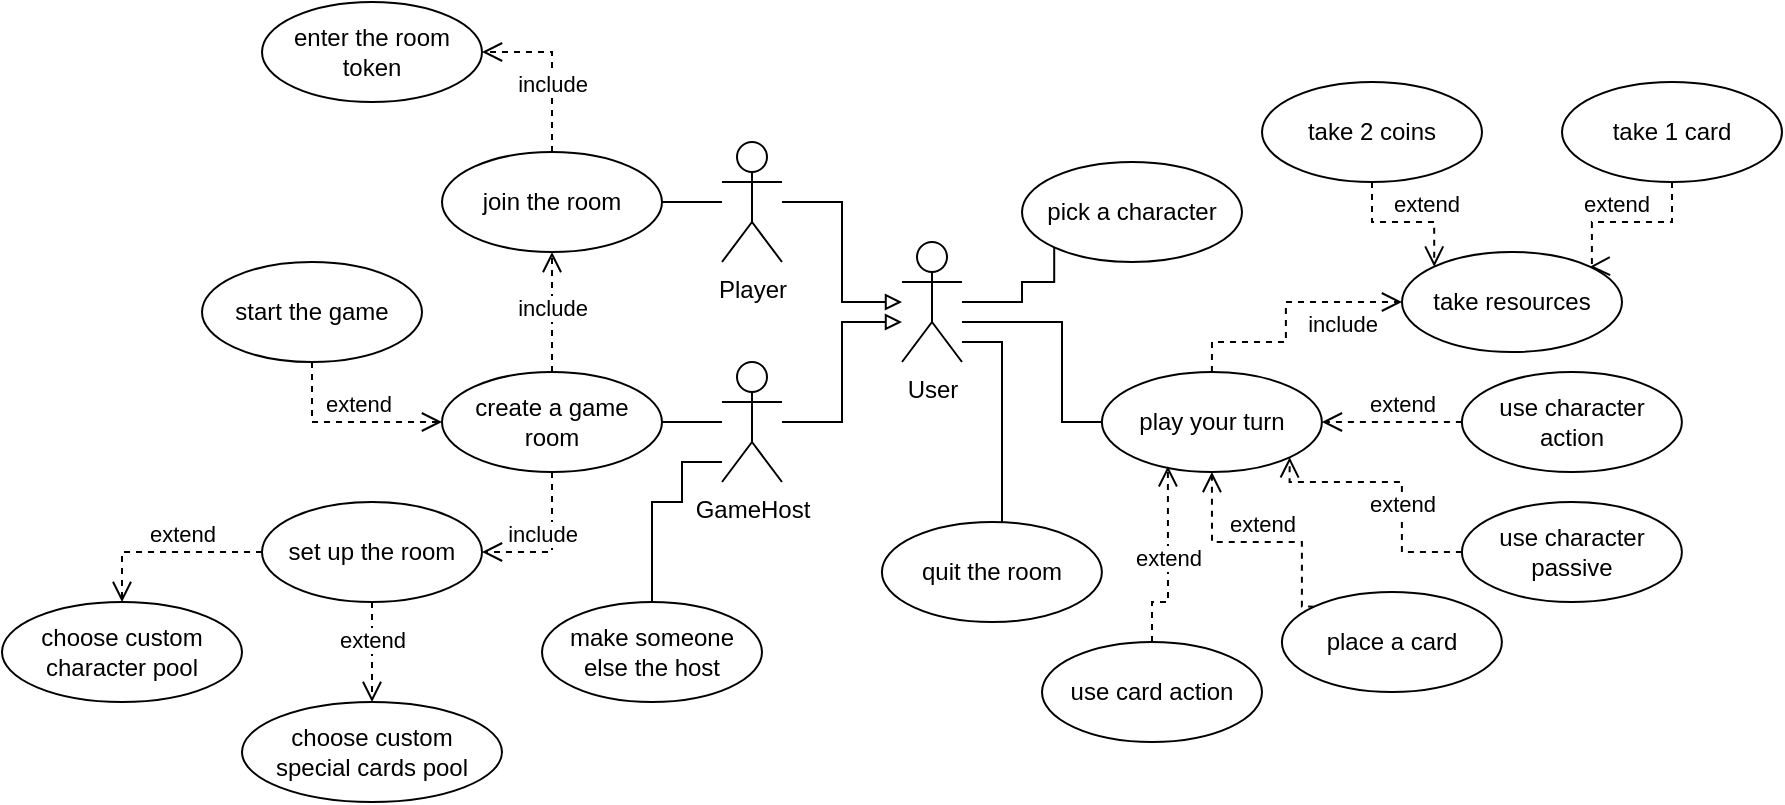 <mxfile version="15.4.0" type="device"><diagram id="NDPKH3lI2D_nGLkVDp9v" name="Page-1"><mxGraphModel dx="1038" dy="607" grid="1" gridSize="10" guides="1" tooltips="1" connect="1" arrows="1" fold="1" page="1" pageScale="1" pageWidth="850" pageHeight="1100" math="0" shadow="0"><root><mxCell id="0"/><mxCell id="1" parent="0"/><mxCell id="e-HYJtQRlOVzYpu_lIyC-15" value="" style="edgeStyle=orthogonalEdgeStyle;rounded=0;orthogonalLoop=1;jettySize=auto;html=1;startArrow=none;startFill=0;endArrow=none;endFill=0;" edge="1" parent="1" source="e-HYJtQRlOVzYpu_lIyC-1" target="e-HYJtQRlOVzYpu_lIyC-14"><mxGeometry relative="1" as="geometry"><Array as="points"/></mxGeometry></mxCell><mxCell id="e-HYJtQRlOVzYpu_lIyC-51" value="" style="edgeStyle=orthogonalEdgeStyle;rounded=0;orthogonalLoop=1;jettySize=auto;html=1;startArrow=none;startFill=0;endArrow=none;endFill=0;" edge="1" parent="1" source="e-HYJtQRlOVzYpu_lIyC-4" target="e-HYJtQRlOVzYpu_lIyC-50"><mxGeometry relative="1" as="geometry"><Array as="points"><mxPoint x="530" y="410"/></Array></mxGeometry></mxCell><mxCell id="e-HYJtQRlOVzYpu_lIyC-1" value="Player" style="shape=umlActor;verticalLabelPosition=bottom;verticalAlign=top;html=1;outlineConnect=0;" vertex="1" parent="1"><mxGeometry x="390" y="310" width="30" height="60" as="geometry"/></mxCell><mxCell id="e-HYJtQRlOVzYpu_lIyC-2" value="create a game&lt;br&gt;room" style="ellipse;whiteSpace=wrap;html=1;" vertex="1" parent="1"><mxGeometry x="250" y="425" width="110" height="50" as="geometry"/></mxCell><mxCell id="e-HYJtQRlOVzYpu_lIyC-10" value="" style="edgeStyle=orthogonalEdgeStyle;rounded=0;orthogonalLoop=1;jettySize=auto;html=1;startArrow=none;startFill=0;endArrow=none;endFill=0;entryX=1;entryY=0.5;entryDx=0;entryDy=0;" edge="1" parent="1" source="e-HYJtQRlOVzYpu_lIyC-3" target="e-HYJtQRlOVzYpu_lIyC-2"><mxGeometry relative="1" as="geometry"><Array as="points"/></mxGeometry></mxCell><mxCell id="e-HYJtQRlOVzYpu_lIyC-54" value="" style="edgeStyle=orthogonalEdgeStyle;rounded=0;orthogonalLoop=1;jettySize=auto;html=1;startArrow=none;startFill=0;endArrow=none;endFill=0;entryX=0.5;entryY=0;entryDx=0;entryDy=0;" edge="1" parent="1" source="e-HYJtQRlOVzYpu_lIyC-3" target="e-HYJtQRlOVzYpu_lIyC-53"><mxGeometry relative="1" as="geometry"><Array as="points"><mxPoint x="370" y="470"/><mxPoint x="370" y="490"/><mxPoint x="355" y="490"/></Array></mxGeometry></mxCell><mxCell id="e-HYJtQRlOVzYpu_lIyC-3" value="GameHost" style="shape=umlActor;verticalLabelPosition=bottom;verticalAlign=top;html=1;outlineConnect=0;" vertex="1" parent="1"><mxGeometry x="390" y="420" width="30" height="60" as="geometry"/></mxCell><mxCell id="e-HYJtQRlOVzYpu_lIyC-6" style="edgeStyle=orthogonalEdgeStyle;rounded=0;orthogonalLoop=1;jettySize=auto;html=1;endArrow=none;endFill=0;startArrow=block;startFill=0;" edge="1" parent="1" source="e-HYJtQRlOVzYpu_lIyC-4" target="e-HYJtQRlOVzYpu_lIyC-1"><mxGeometry relative="1" as="geometry"/></mxCell><mxCell id="e-HYJtQRlOVzYpu_lIyC-31" value="" style="edgeStyle=orthogonalEdgeStyle;rounded=0;orthogonalLoop=1;jettySize=auto;html=1;startArrow=none;startFill=0;endArrow=none;endFill=0;entryX=0;entryY=1;entryDx=0;entryDy=0;" edge="1" parent="1" source="e-HYJtQRlOVzYpu_lIyC-4" target="e-HYJtQRlOVzYpu_lIyC-25"><mxGeometry relative="1" as="geometry"><Array as="points"><mxPoint x="540" y="390"/><mxPoint x="540" y="380"/><mxPoint x="556" y="380"/></Array></mxGeometry></mxCell><mxCell id="e-HYJtQRlOVzYpu_lIyC-33" value="" style="edgeStyle=orthogonalEdgeStyle;rounded=0;orthogonalLoop=1;jettySize=auto;html=1;startArrow=none;startFill=0;endArrow=none;endFill=0;entryX=0;entryY=0.5;entryDx=0;entryDy=0;" edge="1" parent="1" source="e-HYJtQRlOVzYpu_lIyC-4" target="e-HYJtQRlOVzYpu_lIyC-32"><mxGeometry relative="1" as="geometry"><Array as="points"><mxPoint x="560" y="400"/><mxPoint x="560" y="450"/></Array></mxGeometry></mxCell><mxCell id="e-HYJtQRlOVzYpu_lIyC-4" value="User" style="shape=umlActor;verticalLabelPosition=bottom;verticalAlign=top;html=1;outlineConnect=0;" vertex="1" parent="1"><mxGeometry x="480" y="360" width="30" height="60" as="geometry"/></mxCell><mxCell id="e-HYJtQRlOVzYpu_lIyC-7" style="edgeStyle=orthogonalEdgeStyle;rounded=0;orthogonalLoop=1;jettySize=auto;html=1;endArrow=none;endFill=0;startArrow=block;startFill=0;" edge="1" parent="1" source="e-HYJtQRlOVzYpu_lIyC-4" target="e-HYJtQRlOVzYpu_lIyC-3"><mxGeometry relative="1" as="geometry"><mxPoint x="-40" y="400" as="sourcePoint"/><mxPoint x="20" y="350" as="targetPoint"/><Array as="points"><mxPoint x="450" y="400"/><mxPoint x="450" y="450"/></Array></mxGeometry></mxCell><mxCell id="e-HYJtQRlOVzYpu_lIyC-9" value="set up the room" style="ellipse;whiteSpace=wrap;html=1;" vertex="1" parent="1"><mxGeometry x="160" y="490" width="110" height="50" as="geometry"/></mxCell><mxCell id="e-HYJtQRlOVzYpu_lIyC-13" value="include" style="html=1;verticalAlign=bottom;endArrow=open;dashed=1;endSize=8;rounded=0;edgeStyle=orthogonalEdgeStyle;exitX=0.5;exitY=1;exitDx=0;exitDy=0;entryX=1;entryY=0.5;entryDx=0;entryDy=0;" edge="1" parent="1" source="e-HYJtQRlOVzYpu_lIyC-2" target="e-HYJtQRlOVzYpu_lIyC-9"><mxGeometry x="0.2" relative="1" as="geometry"><mxPoint x="330" y="400" as="sourcePoint"/><mxPoint x="250" y="400" as="targetPoint"/><mxPoint as="offset"/></mxGeometry></mxCell><mxCell id="e-HYJtQRlOVzYpu_lIyC-14" value="join the room" style="ellipse;whiteSpace=wrap;html=1;" vertex="1" parent="1"><mxGeometry x="250" y="315" width="110" height="50" as="geometry"/></mxCell><mxCell id="e-HYJtQRlOVzYpu_lIyC-16" value="start the game" style="ellipse;whiteSpace=wrap;html=1;" vertex="1" parent="1"><mxGeometry x="130" y="370" width="110" height="50" as="geometry"/></mxCell><mxCell id="e-HYJtQRlOVzYpu_lIyC-18" value="include" style="html=1;verticalAlign=bottom;endArrow=open;dashed=1;endSize=8;rounded=0;edgeStyle=orthogonalEdgeStyle;exitX=0.5;exitY=0;exitDx=0;exitDy=0;entryX=0.5;entryY=1;entryDx=0;entryDy=0;" edge="1" parent="1" source="e-HYJtQRlOVzYpu_lIyC-2" target="e-HYJtQRlOVzYpu_lIyC-14"><mxGeometry x="-0.238" relative="1" as="geometry"><mxPoint x="315.0" y="520" as="sourcePoint"/><mxPoint x="370.0" y="545" as="targetPoint"/><mxPoint as="offset"/></mxGeometry></mxCell><mxCell id="e-HYJtQRlOVzYpu_lIyC-19" value="extend" style="html=1;verticalAlign=bottom;endArrow=open;dashed=1;endSize=8;rounded=0;edgeStyle=orthogonalEdgeStyle;exitX=0.5;exitY=1;exitDx=0;exitDy=0;entryX=0;entryY=0.5;entryDx=0;entryDy=0;" edge="1" parent="1" source="e-HYJtQRlOVzYpu_lIyC-16" target="e-HYJtQRlOVzYpu_lIyC-2"><mxGeometry x="0.112" relative="1" as="geometry"><mxPoint x="315.0" y="435" as="sourcePoint"/><mxPoint x="315.0" y="375" as="targetPoint"/><mxPoint as="offset"/><Array as="points"><mxPoint x="185" y="450"/></Array></mxGeometry></mxCell><mxCell id="e-HYJtQRlOVzYpu_lIyC-20" value="enter the room&lt;br&gt;token" style="ellipse;whiteSpace=wrap;html=1;" vertex="1" parent="1"><mxGeometry x="160" y="240" width="110" height="50" as="geometry"/></mxCell><mxCell id="e-HYJtQRlOVzYpu_lIyC-21" value="include" style="html=1;verticalAlign=bottom;endArrow=open;dashed=1;endSize=8;rounded=0;edgeStyle=orthogonalEdgeStyle;exitX=0.5;exitY=0;exitDx=0;exitDy=0;entryX=1;entryY=0.5;entryDx=0;entryDy=0;" edge="1" parent="1" source="e-HYJtQRlOVzYpu_lIyC-14" target="e-HYJtQRlOVzYpu_lIyC-20"><mxGeometry x="-0.411" relative="1" as="geometry"><mxPoint x="315.0" y="435" as="sourcePoint"/><mxPoint x="315.0" y="375" as="targetPoint"/><mxPoint as="offset"/></mxGeometry></mxCell><mxCell id="e-HYJtQRlOVzYpu_lIyC-25" value="pick a character" style="ellipse;whiteSpace=wrap;html=1;" vertex="1" parent="1"><mxGeometry x="540" y="320" width="110" height="50" as="geometry"/></mxCell><mxCell id="e-HYJtQRlOVzYpu_lIyC-26" value="choose custom&lt;br&gt;character pool" style="ellipse;whiteSpace=wrap;html=1;" vertex="1" parent="1"><mxGeometry x="30" y="540" width="120" height="50" as="geometry"/></mxCell><mxCell id="e-HYJtQRlOVzYpu_lIyC-27" value="choose custom&lt;br&gt;special cards pool" style="ellipse;whiteSpace=wrap;html=1;" vertex="1" parent="1"><mxGeometry x="150" y="590" width="130" height="50" as="geometry"/></mxCell><mxCell id="e-HYJtQRlOVzYpu_lIyC-28" value="extend" style="html=1;verticalAlign=bottom;endArrow=open;dashed=1;endSize=8;rounded=0;edgeStyle=orthogonalEdgeStyle;exitX=0;exitY=0.5;exitDx=0;exitDy=0;entryX=0.5;entryY=0;entryDx=0;entryDy=0;" edge="1" parent="1" source="e-HYJtQRlOVzYpu_lIyC-9" target="e-HYJtQRlOVzYpu_lIyC-26"><mxGeometry x="-0.158" relative="1" as="geometry"><mxPoint x="195" y="430.0" as="sourcePoint"/><mxPoint x="260" y="460.0" as="targetPoint"/><mxPoint as="offset"/><Array as="points"><mxPoint x="90" y="515"/></Array></mxGeometry></mxCell><mxCell id="e-HYJtQRlOVzYpu_lIyC-29" value="extend" style="html=1;verticalAlign=bottom;endArrow=open;dashed=1;endSize=8;rounded=0;edgeStyle=orthogonalEdgeStyle;exitX=0.5;exitY=1;exitDx=0;exitDy=0;entryX=0.5;entryY=0;entryDx=0;entryDy=0;" edge="1" parent="1" source="e-HYJtQRlOVzYpu_lIyC-9" target="e-HYJtQRlOVzYpu_lIyC-27"><mxGeometry x="0.112" relative="1" as="geometry"><mxPoint x="195" y="430.0" as="sourcePoint"/><mxPoint x="260" y="460.0" as="targetPoint"/><mxPoint as="offset"/><Array as="points"><mxPoint x="215" y="570"/><mxPoint x="215" y="570"/></Array></mxGeometry></mxCell><mxCell id="e-HYJtQRlOVzYpu_lIyC-32" value="play your turn" style="ellipse;whiteSpace=wrap;html=1;" vertex="1" parent="1"><mxGeometry x="579.95" y="425" width="110" height="50" as="geometry"/></mxCell><mxCell id="e-HYJtQRlOVzYpu_lIyC-34" value="take resources" style="ellipse;whiteSpace=wrap;html=1;" vertex="1" parent="1"><mxGeometry x="730" y="365" width="110" height="50" as="geometry"/></mxCell><mxCell id="e-HYJtQRlOVzYpu_lIyC-36" value="take 2 coins" style="ellipse;whiteSpace=wrap;html=1;" vertex="1" parent="1"><mxGeometry x="660" y="280" width="110" height="50" as="geometry"/></mxCell><mxCell id="e-HYJtQRlOVzYpu_lIyC-37" value="extend" style="html=1;verticalAlign=bottom;endArrow=open;dashed=1;endSize=8;rounded=0;edgeStyle=orthogonalEdgeStyle;exitX=0.5;exitY=1;exitDx=0;exitDy=0;entryX=0;entryY=0;entryDx=0;entryDy=0;" edge="1" parent="1" source="e-HYJtQRlOVzYpu_lIyC-36" target="e-HYJtQRlOVzYpu_lIyC-34"><mxGeometry x="0.285" relative="1" as="geometry"><mxPoint x="235" y="560" as="sourcePoint"/><mxPoint x="235" y="610" as="targetPoint"/><mxPoint as="offset"/><Array as="points"><mxPoint x="714.95" y="350"/><mxPoint x="745.95" y="350"/></Array></mxGeometry></mxCell><mxCell id="e-HYJtQRlOVzYpu_lIyC-38" value="take 1 card" style="ellipse;whiteSpace=wrap;html=1;" vertex="1" parent="1"><mxGeometry x="810" y="280" width="110" height="50" as="geometry"/></mxCell><mxCell id="e-HYJtQRlOVzYpu_lIyC-39" value="extend" style="html=1;verticalAlign=bottom;endArrow=open;dashed=1;endSize=8;rounded=0;edgeStyle=orthogonalEdgeStyle;exitX=0.5;exitY=1;exitDx=0;exitDy=0;entryX=1;entryY=0;entryDx=0;entryDy=0;" edge="1" parent="1" source="e-HYJtQRlOVzYpu_lIyC-38" target="e-HYJtQRlOVzYpu_lIyC-34"><mxGeometry x="0.152" relative="1" as="geometry"><mxPoint x="840" y="296.19" as="sourcePoint"/><mxPoint x="860.456" y="353.814" as="targetPoint"/><mxPoint as="offset"/><Array as="points"><mxPoint x="864.95" y="350"/><mxPoint x="824.95" y="350"/></Array></mxGeometry></mxCell><mxCell id="e-HYJtQRlOVzYpu_lIyC-40" value="include" style="html=1;verticalAlign=bottom;endArrow=open;dashed=1;endSize=8;rounded=0;edgeStyle=orthogonalEdgeStyle;exitX=0.5;exitY=0;exitDx=0;exitDy=0;entryX=0;entryY=0.5;entryDx=0;entryDy=0;" edge="1" parent="1" source="e-HYJtQRlOVzYpu_lIyC-32" target="e-HYJtQRlOVzYpu_lIyC-34"><mxGeometry x="0.538" y="-20" relative="1" as="geometry"><mxPoint x="671.891" y="412.322" as="sourcePoint"/><mxPoint x="729.95" y="432" as="targetPoint"/><mxPoint as="offset"/><Array as="points"><mxPoint x="634.95" y="410"/><mxPoint x="671.95" y="410"/><mxPoint x="671.95" y="390"/></Array></mxGeometry></mxCell><mxCell id="e-HYJtQRlOVzYpu_lIyC-41" value="place a card" style="ellipse;whiteSpace=wrap;html=1;" vertex="1" parent="1"><mxGeometry x="669.95" y="535" width="110" height="50" as="geometry"/></mxCell><mxCell id="e-HYJtQRlOVzYpu_lIyC-42" value="extend" style="html=1;verticalAlign=bottom;endArrow=open;dashed=1;endSize=8;rounded=0;edgeStyle=orthogonalEdgeStyle;exitX=0;exitY=0;exitDx=0;exitDy=0;entryX=0.5;entryY=1;entryDx=0;entryDy=0;" edge="1" parent="1" source="e-HYJtQRlOVzYpu_lIyC-41" target="e-HYJtQRlOVzYpu_lIyC-32"><mxGeometry x="-0.013" relative="1" as="geometry"><mxPoint x="743" y="350" as="sourcePoint"/><mxPoint x="774.109" y="387.322" as="targetPoint"/><mxPoint as="offset"/><Array as="points"><mxPoint x="679.95" y="542"/><mxPoint x="679.95" y="510"/><mxPoint x="634.95" y="510"/></Array></mxGeometry></mxCell><mxCell id="e-HYJtQRlOVzYpu_lIyC-43" value="use character action" style="ellipse;whiteSpace=wrap;html=1;" vertex="1" parent="1"><mxGeometry x="759.95" y="425" width="110" height="50" as="geometry"/></mxCell><mxCell id="e-HYJtQRlOVzYpu_lIyC-44" value="use character passive" style="ellipse;whiteSpace=wrap;html=1;" vertex="1" parent="1"><mxGeometry x="759.95" y="490" width="110" height="50" as="geometry"/></mxCell><mxCell id="e-HYJtQRlOVzYpu_lIyC-45" value="extend" style="html=1;verticalAlign=bottom;endArrow=open;dashed=1;endSize=8;rounded=0;edgeStyle=orthogonalEdgeStyle;entryX=1;entryY=1;entryDx=0;entryDy=0;exitX=0;exitY=0.5;exitDx=0;exitDy=0;" edge="1" parent="1" source="e-HYJtQRlOVzYpu_lIyC-44" target="e-HYJtQRlOVzYpu_lIyC-32"><mxGeometry x="-0.325" relative="1" as="geometry"><mxPoint x="695.95" y="520" as="sourcePoint"/><mxPoint x="644.95" y="485.0" as="targetPoint"/><mxPoint as="offset"/><Array as="points"><mxPoint x="729.95" y="515"/><mxPoint x="729.95" y="480"/><mxPoint x="673.95" y="480"/></Array></mxGeometry></mxCell><mxCell id="e-HYJtQRlOVzYpu_lIyC-46" value="extend" style="html=1;verticalAlign=bottom;endArrow=open;dashed=1;endSize=8;rounded=0;edgeStyle=orthogonalEdgeStyle;entryX=1;entryY=0.5;entryDx=0;entryDy=0;exitX=0;exitY=0.5;exitDx=0;exitDy=0;" edge="1" parent="1" source="e-HYJtQRlOVzYpu_lIyC-43" target="e-HYJtQRlOVzYpu_lIyC-32"><mxGeometry x="-0.143" relative="1" as="geometry"><mxPoint x="769.95" y="525.0" as="sourcePoint"/><mxPoint x="683.841" y="477.678" as="targetPoint"/><mxPoint as="offset"/><Array as="points"><mxPoint x="719.95" y="450"/><mxPoint x="719.95" y="450"/></Array></mxGeometry></mxCell><mxCell id="e-HYJtQRlOVzYpu_lIyC-47" value="use card action" style="ellipse;whiteSpace=wrap;html=1;" vertex="1" parent="1"><mxGeometry x="550" y="560" width="110" height="50" as="geometry"/></mxCell><mxCell id="e-HYJtQRlOVzYpu_lIyC-48" value="extend" style="html=1;verticalAlign=bottom;endArrow=open;dashed=1;endSize=8;rounded=0;edgeStyle=orthogonalEdgeStyle;entryX=0.3;entryY=0.943;entryDx=0;entryDy=0;exitX=0.5;exitY=0;exitDx=0;exitDy=0;entryPerimeter=0;" edge="1" parent="1" source="e-HYJtQRlOVzYpu_lIyC-47" target="e-HYJtQRlOVzYpu_lIyC-32"><mxGeometry x="-0.143" relative="1" as="geometry"><mxPoint x="689.95" y="710.0" as="sourcePoint"/><mxPoint x="609.95" y="635.0" as="targetPoint"/><mxPoint as="offset"/><Array as="points"><mxPoint x="604.95" y="540"/><mxPoint x="612.95" y="540"/></Array></mxGeometry></mxCell><mxCell id="e-HYJtQRlOVzYpu_lIyC-50" value="quit the room" style="ellipse;whiteSpace=wrap;html=1;" vertex="1" parent="1"><mxGeometry x="469.95" y="500" width="110" height="50" as="geometry"/></mxCell><mxCell id="e-HYJtQRlOVzYpu_lIyC-53" value="make someone&lt;br&gt;else the host" style="ellipse;whiteSpace=wrap;html=1;" vertex="1" parent="1"><mxGeometry x="300" y="540" width="110" height="50" as="geometry"/></mxCell></root></mxGraphModel></diagram></mxfile>